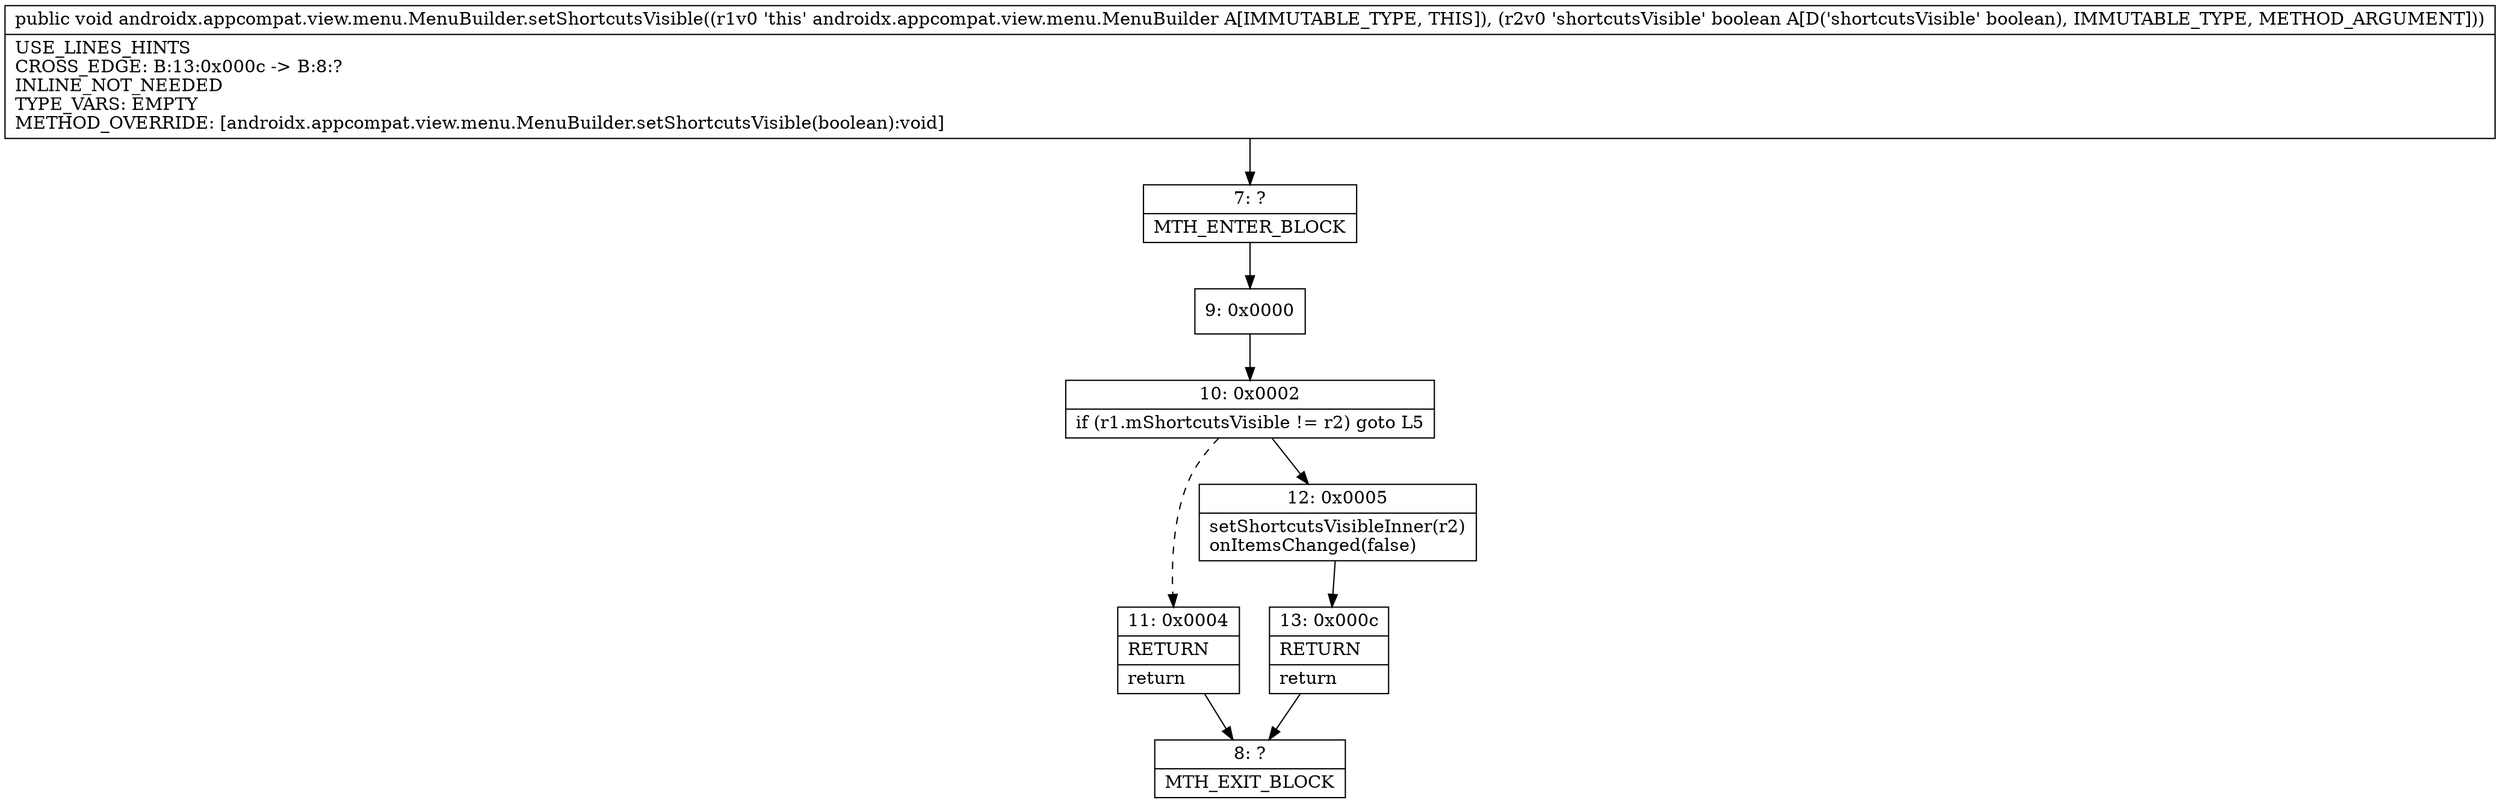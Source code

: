 digraph "CFG forandroidx.appcompat.view.menu.MenuBuilder.setShortcutsVisible(Z)V" {
Node_7 [shape=record,label="{7\:\ ?|MTH_ENTER_BLOCK\l}"];
Node_9 [shape=record,label="{9\:\ 0x0000}"];
Node_10 [shape=record,label="{10\:\ 0x0002|if (r1.mShortcutsVisible != r2) goto L5\l}"];
Node_11 [shape=record,label="{11\:\ 0x0004|RETURN\l|return\l}"];
Node_8 [shape=record,label="{8\:\ ?|MTH_EXIT_BLOCK\l}"];
Node_12 [shape=record,label="{12\:\ 0x0005|setShortcutsVisibleInner(r2)\lonItemsChanged(false)\l}"];
Node_13 [shape=record,label="{13\:\ 0x000c|RETURN\l|return\l}"];
MethodNode[shape=record,label="{public void androidx.appcompat.view.menu.MenuBuilder.setShortcutsVisible((r1v0 'this' androidx.appcompat.view.menu.MenuBuilder A[IMMUTABLE_TYPE, THIS]), (r2v0 'shortcutsVisible' boolean A[D('shortcutsVisible' boolean), IMMUTABLE_TYPE, METHOD_ARGUMENT]))  | USE_LINES_HINTS\lCROSS_EDGE: B:13:0x000c \-\> B:8:?\lINLINE_NOT_NEEDED\lTYPE_VARS: EMPTY\lMETHOD_OVERRIDE: [androidx.appcompat.view.menu.MenuBuilder.setShortcutsVisible(boolean):void]\l}"];
MethodNode -> Node_7;Node_7 -> Node_9;
Node_9 -> Node_10;
Node_10 -> Node_11[style=dashed];
Node_10 -> Node_12;
Node_11 -> Node_8;
Node_12 -> Node_13;
Node_13 -> Node_8;
}

